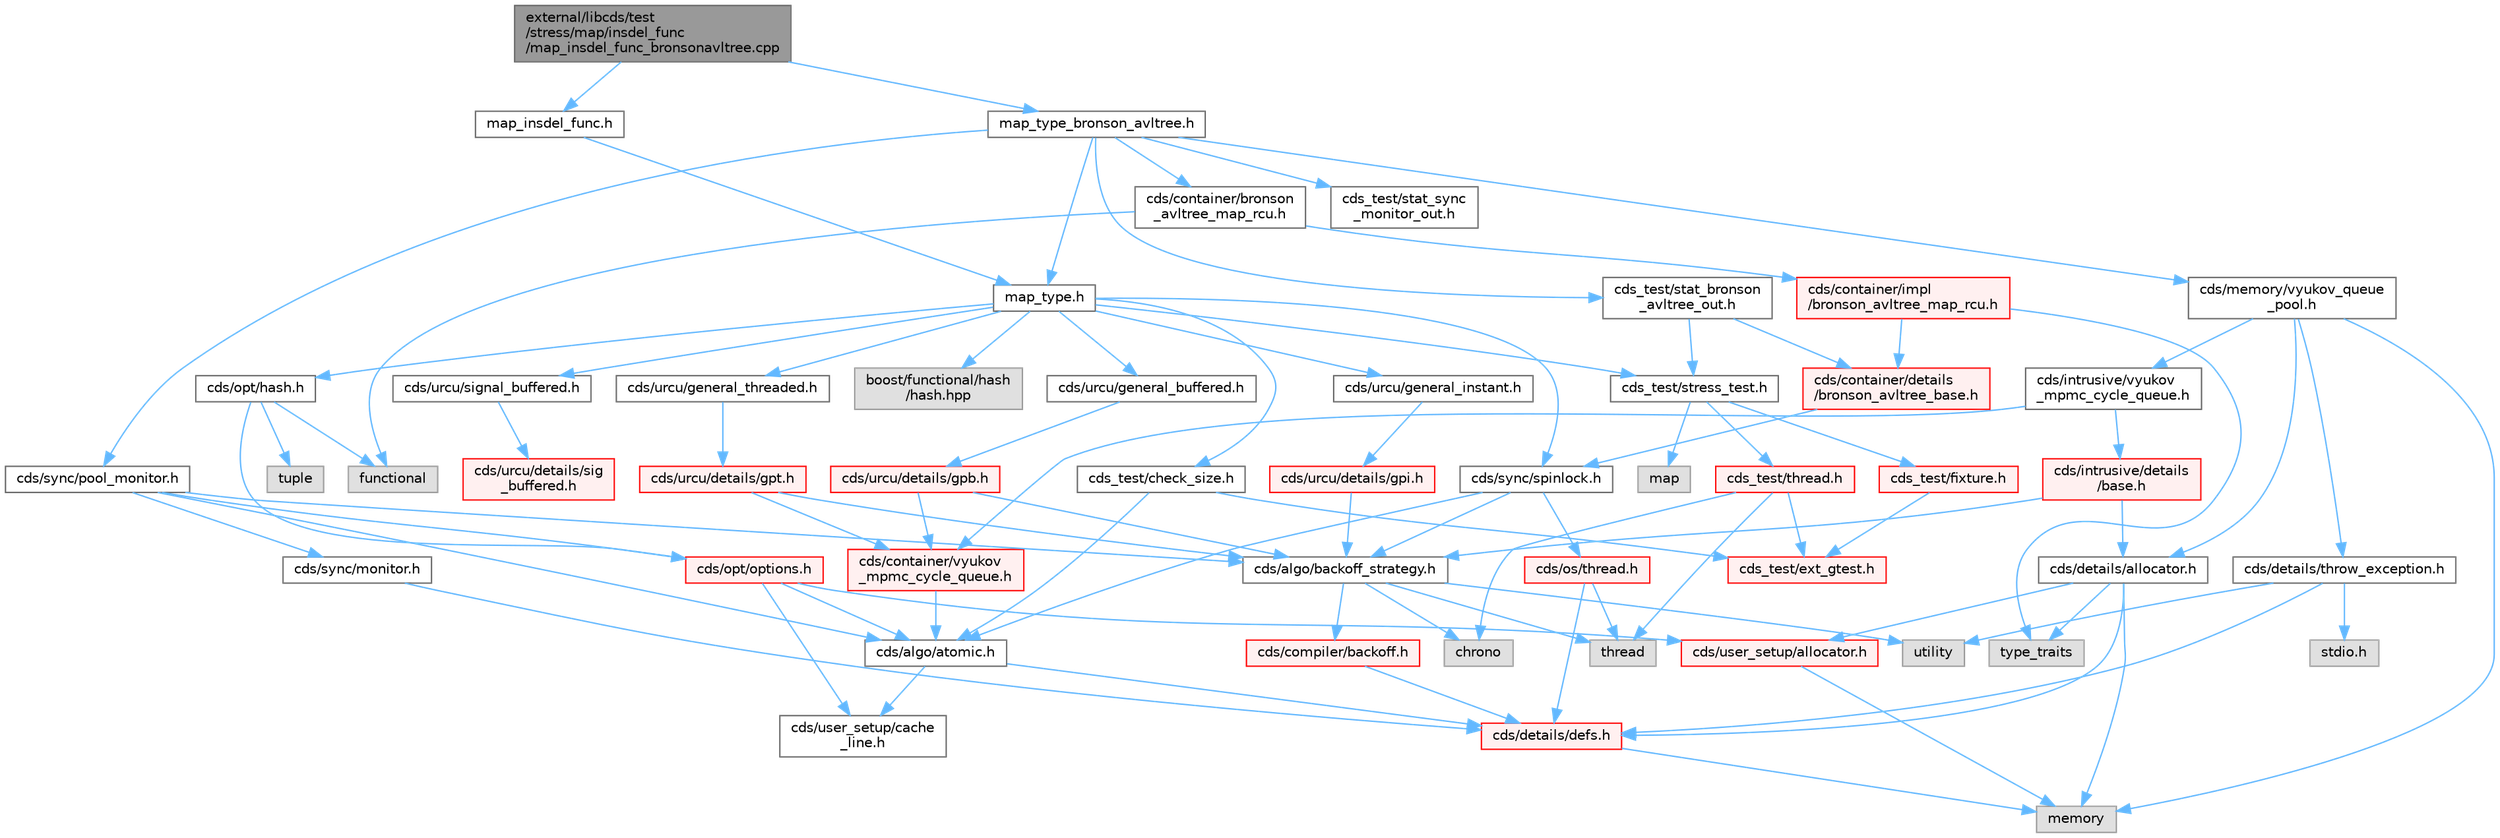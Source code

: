 digraph "external/libcds/test/stress/map/insdel_func/map_insdel_func_bronsonavltree.cpp"
{
 // LATEX_PDF_SIZE
  bgcolor="transparent";
  edge [fontname=Helvetica,fontsize=10,labelfontname=Helvetica,labelfontsize=10];
  node [fontname=Helvetica,fontsize=10,shape=box,height=0.2,width=0.4];
  Node1 [id="Node000001",label="external/libcds/test\l/stress/map/insdel_func\l/map_insdel_func_bronsonavltree.cpp",height=0.2,width=0.4,color="gray40", fillcolor="grey60", style="filled", fontcolor="black",tooltip=" "];
  Node1 -> Node2 [id="edge1_Node000001_Node000002",color="steelblue1",style="solid",tooltip=" "];
  Node2 [id="Node000002",label="map_insdel_func.h",height=0.2,width=0.4,color="grey40", fillcolor="white", style="filled",URL="$map__insdel__func_8h.html",tooltip=" "];
  Node2 -> Node3 [id="edge2_Node000002_Node000003",color="steelblue1",style="solid",tooltip=" "];
  Node3 [id="Node000003",label="map_type.h",height=0.2,width=0.4,color="grey40", fillcolor="white", style="filled",URL="$map__type_8h.html",tooltip=" "];
  Node3 -> Node4 [id="edge3_Node000003_Node000004",color="steelblue1",style="solid",tooltip=" "];
  Node4 [id="Node000004",label="cds/urcu/general_instant.h",height=0.2,width=0.4,color="grey40", fillcolor="white", style="filled",URL="$general__instant_8h.html",tooltip=" "];
  Node4 -> Node5 [id="edge4_Node000004_Node000005",color="steelblue1",style="solid",tooltip=" "];
  Node5 [id="Node000005",label="cds/urcu/details/gpi.h",height=0.2,width=0.4,color="red", fillcolor="#FFF0F0", style="filled",URL="$gpi_8h.html",tooltip=" "];
  Node5 -> Node55 [id="edge5_Node000005_Node000055",color="steelblue1",style="solid",tooltip=" "];
  Node55 [id="Node000055",label="cds/algo/backoff_strategy.h",height=0.2,width=0.4,color="grey40", fillcolor="white", style="filled",URL="$backoff__strategy_8h.html",tooltip=" "];
  Node55 -> Node43 [id="edge6_Node000055_Node000043",color="steelblue1",style="solid",tooltip=" "];
  Node43 [id="Node000043",label="utility",height=0.2,width=0.4,color="grey60", fillcolor="#E0E0E0", style="filled",tooltip=" "];
  Node55 -> Node38 [id="edge7_Node000055_Node000038",color="steelblue1",style="solid",tooltip=" "];
  Node38 [id="Node000038",label="thread",height=0.2,width=0.4,color="grey60", fillcolor="#E0E0E0", style="filled",tooltip=" "];
  Node55 -> Node56 [id="edge8_Node000055_Node000056",color="steelblue1",style="solid",tooltip=" "];
  Node56 [id="Node000056",label="chrono",height=0.2,width=0.4,color="grey60", fillcolor="#E0E0E0", style="filled",tooltip=" "];
  Node55 -> Node57 [id="edge9_Node000055_Node000057",color="steelblue1",style="solid",tooltip=" "];
  Node57 [id="Node000057",label="cds/compiler/backoff.h",height=0.2,width=0.4,color="red", fillcolor="#FFF0F0", style="filled",URL="$backoff_8h.html",tooltip=" "];
  Node57 -> Node11 [id="edge10_Node000057_Node000011",color="steelblue1",style="solid",tooltip=" "];
  Node11 [id="Node000011",label="cds/details/defs.h",height=0.2,width=0.4,color="red", fillcolor="#FFF0F0", style="filled",URL="$details_2defs_8h.html",tooltip=" "];
  Node11 -> Node19 [id="edge11_Node000011_Node000019",color="steelblue1",style="solid",tooltip=" "];
  Node19 [id="Node000019",label="memory",height=0.2,width=0.4,color="grey60", fillcolor="#E0E0E0", style="filled",tooltip=" "];
  Node3 -> Node59 [id="edge12_Node000003_Node000059",color="steelblue1",style="solid",tooltip=" "];
  Node59 [id="Node000059",label="cds/urcu/general_buffered.h",height=0.2,width=0.4,color="grey40", fillcolor="white", style="filled",URL="$general__buffered_8h.html",tooltip=" "];
  Node59 -> Node60 [id="edge13_Node000059_Node000060",color="steelblue1",style="solid",tooltip=" "];
  Node60 [id="Node000060",label="cds/urcu/details/gpb.h",height=0.2,width=0.4,color="red", fillcolor="#FFF0F0", style="filled",URL="$gpb_8h.html",tooltip=" "];
  Node60 -> Node55 [id="edge14_Node000060_Node000055",color="steelblue1",style="solid",tooltip=" "];
  Node60 -> Node62 [id="edge15_Node000060_Node000062",color="steelblue1",style="solid",tooltip=" "];
  Node62 [id="Node000062",label="cds/container/vyukov\l_mpmc_cycle_queue.h",height=0.2,width=0.4,color="red", fillcolor="#FFF0F0", style="filled",URL="$container_2vyukov__mpmc__cycle__queue_8h.html",tooltip=" "];
  Node62 -> Node10 [id="edge16_Node000062_Node000010",color="steelblue1",style="solid",tooltip=" "];
  Node10 [id="Node000010",label="cds/algo/atomic.h",height=0.2,width=0.4,color="grey40", fillcolor="white", style="filled",URL="$external_2libcds_2cds_2algo_2atomic_8h.html",tooltip=" "];
  Node10 -> Node11 [id="edge17_Node000010_Node000011",color="steelblue1",style="solid",tooltip=" "];
  Node10 -> Node24 [id="edge18_Node000010_Node000024",color="steelblue1",style="solid",tooltip=" "];
  Node24 [id="Node000024",label="cds/user_setup/cache\l_line.h",height=0.2,width=0.4,color="grey40", fillcolor="white", style="filled",URL="$cache__line_8h.html",tooltip="Cache-line size definition"];
  Node3 -> Node73 [id="edge19_Node000003_Node000073",color="steelblue1",style="solid",tooltip=" "];
  Node73 [id="Node000073",label="cds/urcu/general_threaded.h",height=0.2,width=0.4,color="grey40", fillcolor="white", style="filled",URL="$general__threaded_8h.html",tooltip=" "];
  Node73 -> Node74 [id="edge20_Node000073_Node000074",color="steelblue1",style="solid",tooltip=" "];
  Node74 [id="Node000074",label="cds/urcu/details/gpt.h",height=0.2,width=0.4,color="red", fillcolor="#FFF0F0", style="filled",URL="$gpt_8h.html",tooltip=" "];
  Node74 -> Node55 [id="edge21_Node000074_Node000055",color="steelblue1",style="solid",tooltip=" "];
  Node74 -> Node62 [id="edge22_Node000074_Node000062",color="steelblue1",style="solid",tooltip=" "];
  Node3 -> Node77 [id="edge23_Node000003_Node000077",color="steelblue1",style="solid",tooltip=" "];
  Node77 [id="Node000077",label="cds/urcu/signal_buffered.h",height=0.2,width=0.4,color="grey40", fillcolor="white", style="filled",URL="$signal__buffered_8h.html",tooltip=" "];
  Node77 -> Node78 [id="edge24_Node000077_Node000078",color="steelblue1",style="solid",tooltip=" "];
  Node78 [id="Node000078",label="cds/urcu/details/sig\l_buffered.h",height=0.2,width=0.4,color="red", fillcolor="#FFF0F0", style="filled",URL="$sig__buffered_8h.html",tooltip=" "];
  Node3 -> Node80 [id="edge25_Node000003_Node000080",color="steelblue1",style="solid",tooltip=" "];
  Node80 [id="Node000080",label="cds/sync/spinlock.h",height=0.2,width=0.4,color="grey40", fillcolor="white", style="filled",URL="$sync_2spinlock_8h.html",tooltip=" "];
  Node80 -> Node10 [id="edge26_Node000080_Node000010",color="steelblue1",style="solid",tooltip=" "];
  Node80 -> Node44 [id="edge27_Node000080_Node000044",color="steelblue1",style="solid",tooltip=" "];
  Node44 [id="Node000044",label="cds/os/thread.h",height=0.2,width=0.4,color="red", fillcolor="#FFF0F0", style="filled",URL="$cds_2os_2thread_8h.html",tooltip=" "];
  Node44 -> Node38 [id="edge28_Node000044_Node000038",color="steelblue1",style="solid",tooltip=" "];
  Node44 -> Node11 [id="edge29_Node000044_Node000011",color="steelblue1",style="solid",tooltip=" "];
  Node80 -> Node55 [id="edge30_Node000080_Node000055",color="steelblue1",style="solid",tooltip=" "];
  Node3 -> Node81 [id="edge31_Node000003_Node000081",color="steelblue1",style="solid",tooltip=" "];
  Node81 [id="Node000081",label="cds/opt/hash.h",height=0.2,width=0.4,color="grey40", fillcolor="white", style="filled",URL="$external_2libcds_2cds_2opt_2hash_8h.html",tooltip=" "];
  Node81 -> Node82 [id="edge32_Node000081_Node000082",color="steelblue1",style="solid",tooltip=" "];
  Node82 [id="Node000082",label="tuple",height=0.2,width=0.4,color="grey60", fillcolor="#E0E0E0", style="filled",tooltip=" "];
  Node81 -> Node83 [id="edge33_Node000081_Node000083",color="steelblue1",style="solid",tooltip=" "];
  Node83 [id="Node000083",label="functional",height=0.2,width=0.4,color="grey60", fillcolor="#E0E0E0", style="filled",tooltip=" "];
  Node81 -> Node67 [id="edge34_Node000081_Node000067",color="steelblue1",style="solid",tooltip=" "];
  Node67 [id="Node000067",label="cds/opt/options.h",height=0.2,width=0.4,color="red", fillcolor="#FFF0F0", style="filled",URL="$opt_2options_8h.html",tooltip=" "];
  Node67 -> Node28 [id="edge35_Node000067_Node000028",color="steelblue1",style="solid",tooltip=" "];
  Node28 [id="Node000028",label="cds/user_setup/allocator.h",height=0.2,width=0.4,color="red", fillcolor="#FFF0F0", style="filled",URL="$external_2libcds_2cds_2user__setup_2allocator_8h.html",tooltip="Default implementation of allocator classes."];
  Node28 -> Node19 [id="edge36_Node000028_Node000019",color="steelblue1",style="solid",tooltip=" "];
  Node67 -> Node24 [id="edge37_Node000067_Node000024",color="steelblue1",style="solid",tooltip=" "];
  Node67 -> Node10 [id="edge38_Node000067_Node000010",color="steelblue1",style="solid",tooltip=" "];
  Node3 -> Node84 [id="edge39_Node000003_Node000084",color="steelblue1",style="solid",tooltip=" "];
  Node84 [id="Node000084",label="boost/functional/hash\l/hash.hpp",height=0.2,width=0.4,color="grey60", fillcolor="#E0E0E0", style="filled",tooltip=" "];
  Node3 -> Node85 [id="edge40_Node000003_Node000085",color="steelblue1",style="solid",tooltip=" "];
  Node85 [id="Node000085",label="cds_test/stress_test.h",height=0.2,width=0.4,color="grey40", fillcolor="white", style="filled",URL="$stress__test_8h.html",tooltip=" "];
  Node85 -> Node86 [id="edge41_Node000085_Node000086",color="steelblue1",style="solid",tooltip=" "];
  Node86 [id="Node000086",label="map",height=0.2,width=0.4,color="grey60", fillcolor="#E0E0E0", style="filled",tooltip=" "];
  Node85 -> Node87 [id="edge42_Node000085_Node000087",color="steelblue1",style="solid",tooltip=" "];
  Node87 [id="Node000087",label="cds_test/fixture.h",height=0.2,width=0.4,color="red", fillcolor="#FFF0F0", style="filled",URL="$fixture_8h.html",tooltip=" "];
  Node87 -> Node88 [id="edge43_Node000087_Node000088",color="steelblue1",style="solid",tooltip=" "];
  Node88 [id="Node000088",label="cds_test/ext_gtest.h",height=0.2,width=0.4,color="red", fillcolor="#FFF0F0", style="filled",URL="$ext__gtest_8h.html",tooltip=" "];
  Node85 -> Node92 [id="edge44_Node000085_Node000092",color="steelblue1",style="solid",tooltip=" "];
  Node92 [id="Node000092",label="cds_test/thread.h",height=0.2,width=0.4,color="red", fillcolor="#FFF0F0", style="filled",URL="$test_2include_2cds__test_2thread_8h.html",tooltip=" "];
  Node92 -> Node88 [id="edge45_Node000092_Node000088",color="steelblue1",style="solid",tooltip=" "];
  Node92 -> Node38 [id="edge46_Node000092_Node000038",color="steelblue1",style="solid",tooltip=" "];
  Node92 -> Node56 [id="edge47_Node000092_Node000056",color="steelblue1",style="solid",tooltip=" "];
  Node3 -> Node96 [id="edge48_Node000003_Node000096",color="steelblue1",style="solid",tooltip=" "];
  Node96 [id="Node000096",label="cds_test/check_size.h",height=0.2,width=0.4,color="grey40", fillcolor="white", style="filled",URL="$check__size_8h.html",tooltip=" "];
  Node96 -> Node88 [id="edge49_Node000096_Node000088",color="steelblue1",style="solid",tooltip=" "];
  Node96 -> Node10 [id="edge50_Node000096_Node000010",color="steelblue1",style="solid",tooltip=" "];
  Node1 -> Node97 [id="edge51_Node000001_Node000097",color="steelblue1",style="solid",tooltip=" "];
  Node97 [id="Node000097",label="map_type_bronson_avltree.h",height=0.2,width=0.4,color="grey40", fillcolor="white", style="filled",URL="$map__type__bronson__avltree_8h.html",tooltip=" "];
  Node97 -> Node3 [id="edge52_Node000097_Node000003",color="steelblue1",style="solid",tooltip=" "];
  Node97 -> Node98 [id="edge53_Node000097_Node000098",color="steelblue1",style="solid",tooltip=" "];
  Node98 [id="Node000098",label="cds/memory/vyukov_queue\l_pool.h",height=0.2,width=0.4,color="grey40", fillcolor="white", style="filled",URL="$vyukov__queue__pool_8h.html",tooltip=" "];
  Node98 -> Node26 [id="edge54_Node000098_Node000026",color="steelblue1",style="solid",tooltip=" "];
  Node26 [id="Node000026",label="cds/details/allocator.h",height=0.2,width=0.4,color="grey40", fillcolor="white", style="filled",URL="$external_2libcds_2cds_2details_2allocator_8h.html",tooltip=" "];
  Node26 -> Node27 [id="edge55_Node000026_Node000027",color="steelblue1",style="solid",tooltip=" "];
  Node27 [id="Node000027",label="type_traits",height=0.2,width=0.4,color="grey60", fillcolor="#E0E0E0", style="filled",tooltip=" "];
  Node26 -> Node19 [id="edge56_Node000026_Node000019",color="steelblue1",style="solid",tooltip=" "];
  Node26 -> Node11 [id="edge57_Node000026_Node000011",color="steelblue1",style="solid",tooltip=" "];
  Node26 -> Node28 [id="edge58_Node000026_Node000028",color="steelblue1",style="solid",tooltip=" "];
  Node98 -> Node99 [id="edge59_Node000098_Node000099",color="steelblue1",style="solid",tooltip=" "];
  Node99 [id="Node000099",label="cds/intrusive/vyukov\l_mpmc_cycle_queue.h",height=0.2,width=0.4,color="grey40", fillcolor="white", style="filled",URL="$intrusive_2vyukov__mpmc__cycle__queue_8h.html",tooltip=" "];
  Node99 -> Node64 [id="edge60_Node000099_Node000064",color="steelblue1",style="solid",tooltip=" "];
  Node64 [id="Node000064",label="cds/intrusive/details\l/base.h",height=0.2,width=0.4,color="red", fillcolor="#FFF0F0", style="filled",URL="$external_2libcds_2cds_2intrusive_2details_2base_8h.html",tooltip=" "];
  Node64 -> Node26 [id="edge61_Node000064_Node000026",color="steelblue1",style="solid",tooltip=" "];
  Node64 -> Node55 [id="edge62_Node000064_Node000055",color="steelblue1",style="solid",tooltip=" "];
  Node99 -> Node62 [id="edge63_Node000099_Node000062",color="steelblue1",style="solid",tooltip=" "];
  Node98 -> Node41 [id="edge64_Node000098_Node000041",color="steelblue1",style="solid",tooltip=" "];
  Node41 [id="Node000041",label="cds/details/throw_exception.h",height=0.2,width=0.4,color="grey40", fillcolor="white", style="filled",URL="$throw__exception_8h.html",tooltip=" "];
  Node41 -> Node11 [id="edge65_Node000041_Node000011",color="steelblue1",style="solid",tooltip=" "];
  Node41 -> Node42 [id="edge66_Node000041_Node000042",color="steelblue1",style="solid",tooltip=" "];
  Node42 [id="Node000042",label="stdio.h",height=0.2,width=0.4,color="grey60", fillcolor="#E0E0E0", style="filled",tooltip=" "];
  Node41 -> Node43 [id="edge67_Node000041_Node000043",color="steelblue1",style="solid",tooltip=" "];
  Node98 -> Node19 [id="edge68_Node000098_Node000019",color="steelblue1",style="solid",tooltip=" "];
  Node97 -> Node100 [id="edge69_Node000097_Node000100",color="steelblue1",style="solid",tooltip=" "];
  Node100 [id="Node000100",label="cds/sync/pool_monitor.h",height=0.2,width=0.4,color="grey40", fillcolor="white", style="filled",URL="$pool__monitor_8h.html",tooltip=" "];
  Node100 -> Node101 [id="edge70_Node000100_Node000101",color="steelblue1",style="solid",tooltip=" "];
  Node101 [id="Node000101",label="cds/sync/monitor.h",height=0.2,width=0.4,color="grey40", fillcolor="white", style="filled",URL="$monitor_8h.html",tooltip=" "];
  Node101 -> Node11 [id="edge71_Node000101_Node000011",color="steelblue1",style="solid",tooltip=" "];
  Node100 -> Node10 [id="edge72_Node000100_Node000010",color="steelblue1",style="solid",tooltip=" "];
  Node100 -> Node55 [id="edge73_Node000100_Node000055",color="steelblue1",style="solid",tooltip=" "];
  Node100 -> Node67 [id="edge74_Node000100_Node000067",color="steelblue1",style="solid",tooltip=" "];
  Node97 -> Node102 [id="edge75_Node000097_Node000102",color="steelblue1",style="solid",tooltip=" "];
  Node102 [id="Node000102",label="cds/container/bronson\l_avltree_map_rcu.h",height=0.2,width=0.4,color="grey40", fillcolor="white", style="filled",URL="$bronson__avltree__map__rcu_8h.html",tooltip=" "];
  Node102 -> Node83 [id="edge76_Node000102_Node000083",color="steelblue1",style="solid",tooltip=" "];
  Node102 -> Node103 [id="edge77_Node000102_Node000103",color="steelblue1",style="solid",tooltip=" "];
  Node103 [id="Node000103",label="cds/container/impl\l/bronson_avltree_map_rcu.h",height=0.2,width=0.4,color="red", fillcolor="#FFF0F0", style="filled",URL="$impl_2bronson__avltree__map__rcu_8h.html",tooltip=" "];
  Node103 -> Node27 [id="edge78_Node000103_Node000027",color="steelblue1",style="solid",tooltip=" "];
  Node103 -> Node104 [id="edge79_Node000103_Node000104",color="steelblue1",style="solid",tooltip=" "];
  Node104 [id="Node000104",label="cds/container/details\l/bronson_avltree_base.h",height=0.2,width=0.4,color="red", fillcolor="#FFF0F0", style="filled",URL="$bronson__avltree__base_8h.html",tooltip=" "];
  Node104 -> Node80 [id="edge80_Node000104_Node000080",color="steelblue1",style="solid",tooltip=" "];
  Node97 -> Node110 [id="edge81_Node000097_Node000110",color="steelblue1",style="solid",tooltip=" "];
  Node110 [id="Node000110",label="cds_test/stat_bronson\l_avltree_out.h",height=0.2,width=0.4,color="grey40", fillcolor="white", style="filled",URL="$stat__bronson__avltree__out_8h.html",tooltip=" "];
  Node110 -> Node85 [id="edge82_Node000110_Node000085",color="steelblue1",style="solid",tooltip=" "];
  Node110 -> Node104 [id="edge83_Node000110_Node000104",color="steelblue1",style="solid",tooltip=" "];
  Node97 -> Node111 [id="edge84_Node000097_Node000111",color="steelblue1",style="solid",tooltip=" "];
  Node111 [id="Node000111",label="cds_test/stat_sync\l_monitor_out.h",height=0.2,width=0.4,color="grey40", fillcolor="white", style="filled",URL="$stat__sync__monitor__out_8h.html",tooltip=" "];
}
